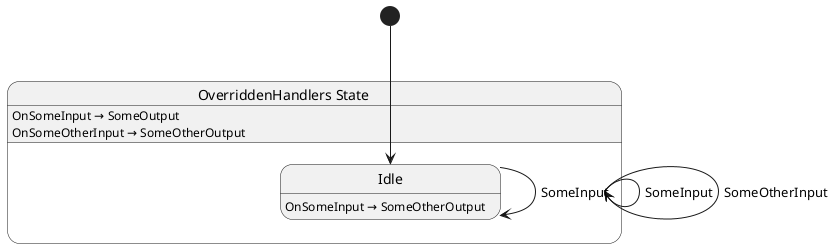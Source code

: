 @startuml OverriddenHandlers
state "OverriddenHandlers State" as Chickensoft_LogicBlocks_ScratchPad_OverriddenHandlers_State {
  state "Idle" as Chickensoft_LogicBlocks_ScratchPad_OverriddenHandlers_State_Idle
}

Chickensoft_LogicBlocks_ScratchPad_OverriddenHandlers_State --> Chickensoft_LogicBlocks_ScratchPad_OverriddenHandlers_State : SomeInput
Chickensoft_LogicBlocks_ScratchPad_OverriddenHandlers_State --> Chickensoft_LogicBlocks_ScratchPad_OverriddenHandlers_State : SomeOtherInput
Chickensoft_LogicBlocks_ScratchPad_OverriddenHandlers_State_Idle --> Chickensoft_LogicBlocks_ScratchPad_OverriddenHandlers_State_Idle : SomeInput

Chickensoft_LogicBlocks_ScratchPad_OverriddenHandlers_State : OnSomeInput → SomeOutput
Chickensoft_LogicBlocks_ScratchPad_OverriddenHandlers_State : OnSomeOtherInput → SomeOtherOutput
Chickensoft_LogicBlocks_ScratchPad_OverriddenHandlers_State_Idle : OnSomeInput → SomeOtherOutput

[*] --> Chickensoft_LogicBlocks_ScratchPad_OverriddenHandlers_State_Idle
@enduml